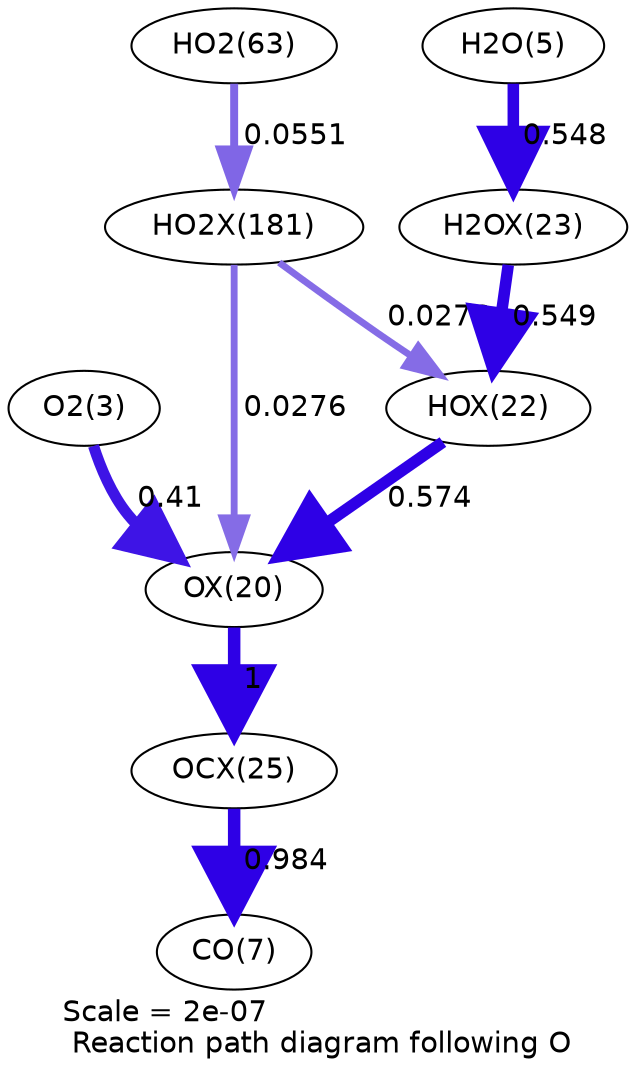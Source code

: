 digraph reaction_paths {
center=1;
s5 -> s27[fontname="Helvetica", penwidth=5.33, arrowsize=2.66, color="0.7, 0.91, 0.9"
, label=" 0.41"];
s29 -> s27[fontname="Helvetica", penwidth=5.58, arrowsize=2.79, color="0.7, 1.07, 0.9"
, label=" 0.574"];
s27 -> s32[fontname="Helvetica", penwidth=6, arrowsize=3, color="0.7, 1.5, 0.9"
, label=" 1"];
s42 -> s27[fontname="Helvetica", penwidth=3.29, arrowsize=1.64, color="0.7, 0.528, 0.9"
, label=" 0.0276"];
s30 -> s29[fontname="Helvetica", penwidth=5.55, arrowsize=2.77, color="0.7, 1.05, 0.9"
, label=" 0.549"];
s42 -> s29[fontname="Helvetica", penwidth=3.29, arrowsize=1.64, color="0.7, 0.528, 0.9"
, label=" 0.0276"];
s7 -> s30[fontname="Helvetica", penwidth=5.55, arrowsize=2.77, color="0.7, 1.05, 0.9"
, label=" 0.548"];
s32 -> s9[fontname="Helvetica", penwidth=5.99, arrowsize=2.99, color="0.7, 1.48, 0.9"
, label=" 0.984"];
s22 -> s42[fontname="Helvetica", penwidth=3.81, arrowsize=1.91, color="0.7, 0.555, 0.9"
, label=" 0.0551"];
s5 [ fontname="Helvetica", label="O2(3)"];
s7 [ fontname="Helvetica", label="H2O(5)"];
s9 [ fontname="Helvetica", label="CO(7)"];
s22 [ fontname="Helvetica", label="HO2(63)"];
s27 [ fontname="Helvetica", label="OX(20)"];
s29 [ fontname="Helvetica", label="HOX(22)"];
s30 [ fontname="Helvetica", label="H2OX(23)"];
s32 [ fontname="Helvetica", label="OCX(25)"];
s42 [ fontname="Helvetica", label="HO2X(181)"];
 label = "Scale = 2e-07\l Reaction path diagram following O";
 fontname = "Helvetica";
}
